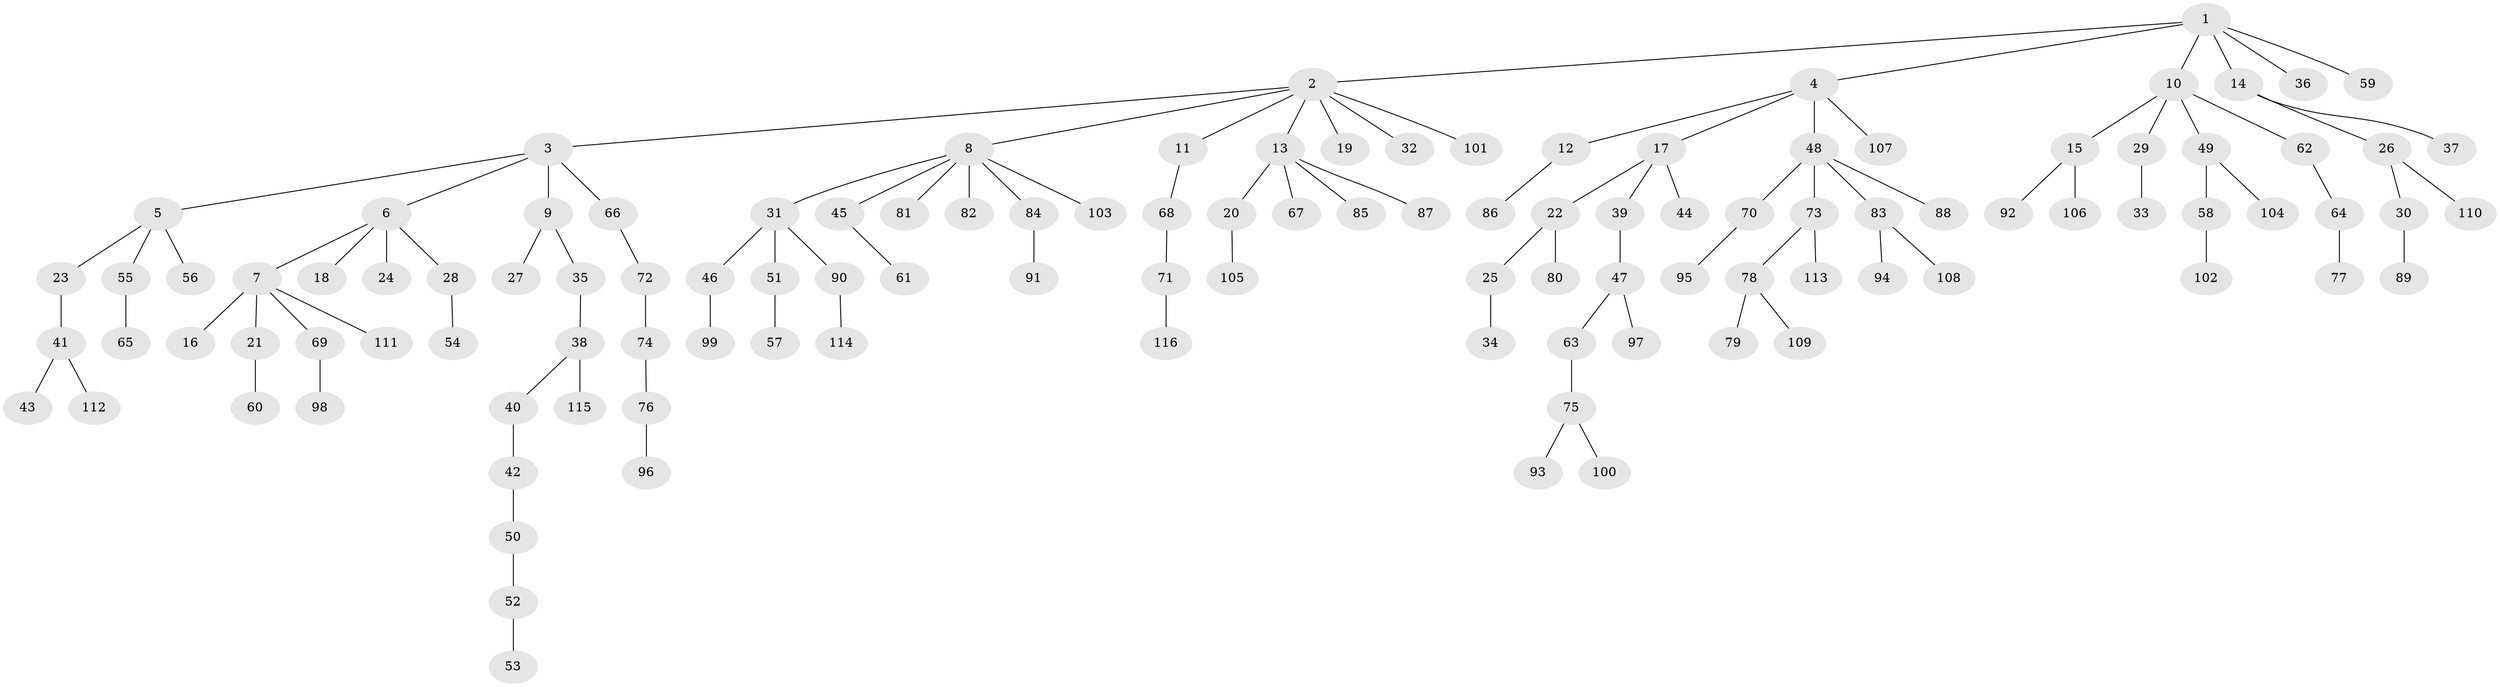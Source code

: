 // coarse degree distribution, {12: 0.012345679012345678, 8: 0.024691358024691357, 4: 0.04938271604938271, 5: 0.037037037037037035, 7: 0.012345679012345678, 3: 0.037037037037037035, 2: 0.2222222222222222, 1: 0.6049382716049383}
// Generated by graph-tools (version 1.1) at 2025/24/03/03/25 07:24:08]
// undirected, 116 vertices, 115 edges
graph export_dot {
graph [start="1"]
  node [color=gray90,style=filled];
  1;
  2;
  3;
  4;
  5;
  6;
  7;
  8;
  9;
  10;
  11;
  12;
  13;
  14;
  15;
  16;
  17;
  18;
  19;
  20;
  21;
  22;
  23;
  24;
  25;
  26;
  27;
  28;
  29;
  30;
  31;
  32;
  33;
  34;
  35;
  36;
  37;
  38;
  39;
  40;
  41;
  42;
  43;
  44;
  45;
  46;
  47;
  48;
  49;
  50;
  51;
  52;
  53;
  54;
  55;
  56;
  57;
  58;
  59;
  60;
  61;
  62;
  63;
  64;
  65;
  66;
  67;
  68;
  69;
  70;
  71;
  72;
  73;
  74;
  75;
  76;
  77;
  78;
  79;
  80;
  81;
  82;
  83;
  84;
  85;
  86;
  87;
  88;
  89;
  90;
  91;
  92;
  93;
  94;
  95;
  96;
  97;
  98;
  99;
  100;
  101;
  102;
  103;
  104;
  105;
  106;
  107;
  108;
  109;
  110;
  111;
  112;
  113;
  114;
  115;
  116;
  1 -- 2;
  1 -- 4;
  1 -- 10;
  1 -- 14;
  1 -- 36;
  1 -- 59;
  2 -- 3;
  2 -- 8;
  2 -- 11;
  2 -- 13;
  2 -- 19;
  2 -- 32;
  2 -- 101;
  3 -- 5;
  3 -- 6;
  3 -- 9;
  3 -- 66;
  4 -- 12;
  4 -- 17;
  4 -- 48;
  4 -- 107;
  5 -- 23;
  5 -- 55;
  5 -- 56;
  6 -- 7;
  6 -- 18;
  6 -- 24;
  6 -- 28;
  7 -- 16;
  7 -- 21;
  7 -- 69;
  7 -- 111;
  8 -- 31;
  8 -- 45;
  8 -- 81;
  8 -- 82;
  8 -- 84;
  8 -- 103;
  9 -- 27;
  9 -- 35;
  10 -- 15;
  10 -- 29;
  10 -- 49;
  10 -- 62;
  11 -- 68;
  12 -- 86;
  13 -- 20;
  13 -- 67;
  13 -- 85;
  13 -- 87;
  14 -- 26;
  14 -- 37;
  15 -- 92;
  15 -- 106;
  17 -- 22;
  17 -- 39;
  17 -- 44;
  20 -- 105;
  21 -- 60;
  22 -- 25;
  22 -- 80;
  23 -- 41;
  25 -- 34;
  26 -- 30;
  26 -- 110;
  28 -- 54;
  29 -- 33;
  30 -- 89;
  31 -- 46;
  31 -- 51;
  31 -- 90;
  35 -- 38;
  38 -- 40;
  38 -- 115;
  39 -- 47;
  40 -- 42;
  41 -- 43;
  41 -- 112;
  42 -- 50;
  45 -- 61;
  46 -- 99;
  47 -- 63;
  47 -- 97;
  48 -- 70;
  48 -- 73;
  48 -- 83;
  48 -- 88;
  49 -- 58;
  49 -- 104;
  50 -- 52;
  51 -- 57;
  52 -- 53;
  55 -- 65;
  58 -- 102;
  62 -- 64;
  63 -- 75;
  64 -- 77;
  66 -- 72;
  68 -- 71;
  69 -- 98;
  70 -- 95;
  71 -- 116;
  72 -- 74;
  73 -- 78;
  73 -- 113;
  74 -- 76;
  75 -- 93;
  75 -- 100;
  76 -- 96;
  78 -- 79;
  78 -- 109;
  83 -- 94;
  83 -- 108;
  84 -- 91;
  90 -- 114;
}
